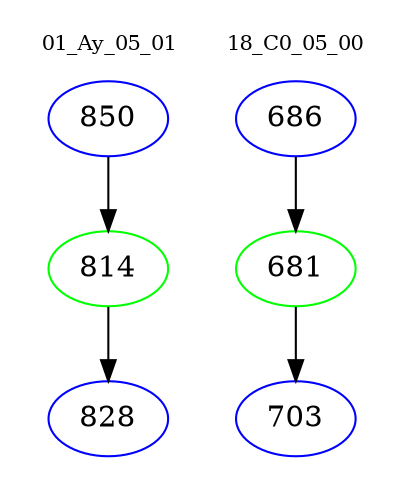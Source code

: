 digraph{
subgraph cluster_0 {
color = white
label = "01_Ay_05_01";
fontsize=10;
T0_850 [label="850", color="blue"]
T0_850 -> T0_814 [color="black"]
T0_814 [label="814", color="green"]
T0_814 -> T0_828 [color="black"]
T0_828 [label="828", color="blue"]
}
subgraph cluster_1 {
color = white
label = "18_C0_05_00";
fontsize=10;
T1_686 [label="686", color="blue"]
T1_686 -> T1_681 [color="black"]
T1_681 [label="681", color="green"]
T1_681 -> T1_703 [color="black"]
T1_703 [label="703", color="blue"]
}
}
